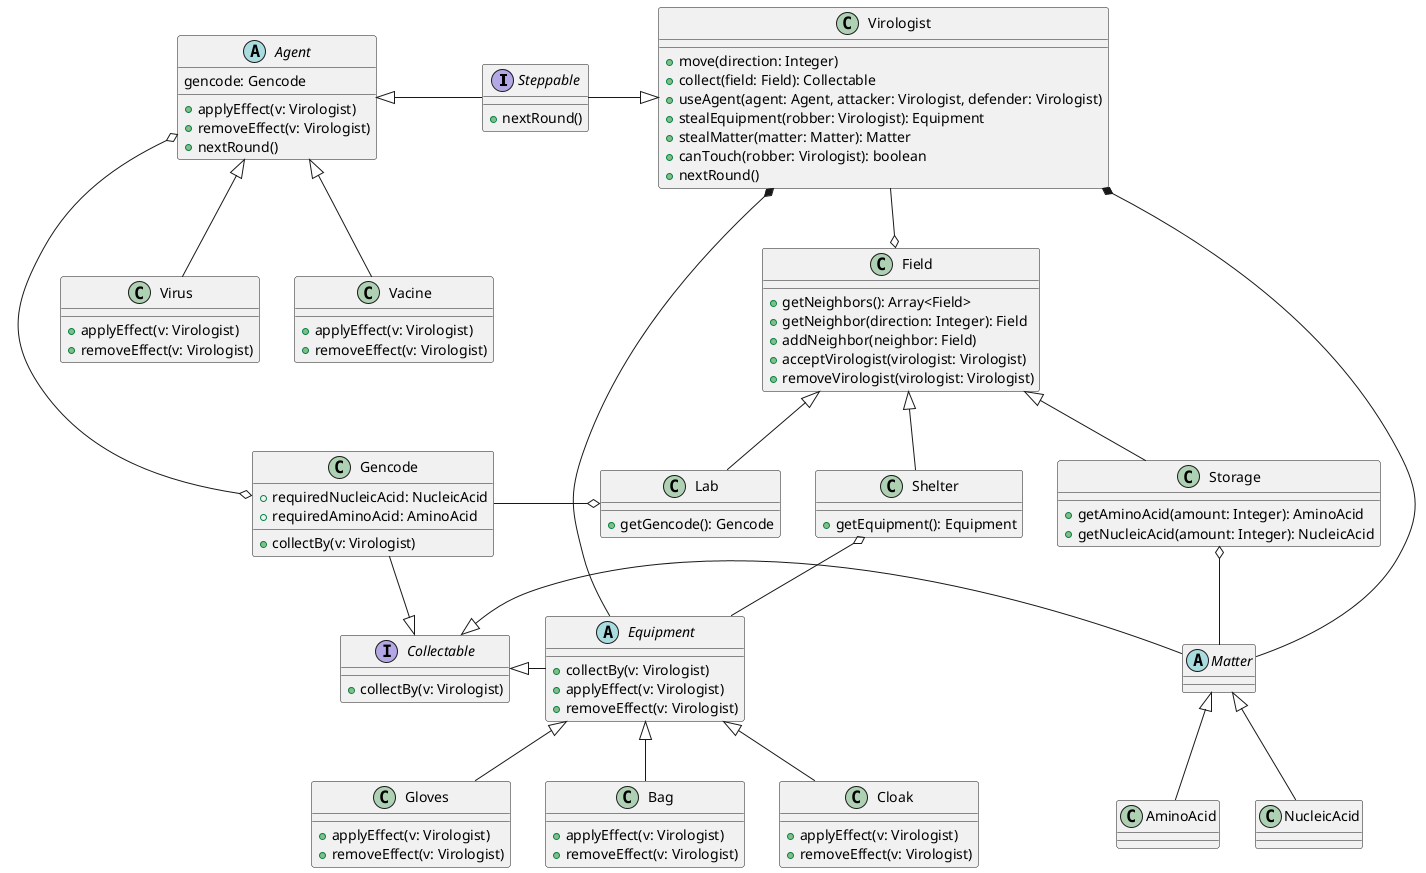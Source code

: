 @startuml

interface Steppable{
    'Invoked at the start of the next Round eg. reduce the Agent's lifetime
    +nextRound()
}

interface Collectable{
    +collectBy(v: Virologist)
}

class Field{
    +getNeighbors(): Array<Field>
    +getNeighbor(direction: Integer): Field
    +addNeighbor(neighbor: Field)
    +acceptVirologist(virologist: Virologist)
    +removeVirologist(virologist: Virologist)
}

class Lab{
    +getGencode(): Gencode
}

class Storage{
    +getAminoAcid(amount: Integer): AminoAcid
    +getNucleicAcid(amount: Integer): NucleicAcid
}

class Shelter{
    '+getEquipmentCount(): Integer
    +getEquipment(): Equipment
}

class Virologist {
    +move(direction: Integer)
    +collect(field: Field): Collectable
    +useAgent(agent: Agent, attacker: Virologist, defender: Virologist)
    +stealEquipment(robber: Virologist): Equipment
    +stealMatter(matter: Matter): Matter
    +canTouch(robber: Virologist): boolean
    +nextRound()
}

abstract class Matter {

}

class AminoAcid
class NucleicAcid

abstract class Equipment {
    +collectBy(v: Virologist)
    +applyEffect(v: Virologist)
    +removeEffect(v: Virologist)
}

class Cloak{
    +applyEffect(v: Virologist)
    +removeEffect(v: Virologist)
}

class Gloves{
    +applyEffect(v: Virologist)
    +removeEffect(v: Virologist)
}

class Bag{
    +applyEffect(v: Virologist)
    +removeEffect(v: Virologist)
}

abstract class Agent{
    gencode: Gencode
    +applyEffect(v: Virologist)
    +removeEffect(v: Virologist)
    +nextRound()
}

class Virus{
    +applyEffect(v: Virologist)
    +removeEffect(v: Virologist)
}

class Vacine{
    +applyEffect(v: Virologist)
    +removeEffect(v: Virologist)
}

'This Gencode is basically the crafting receipt of the Agent
class Gencode {
    +requiredNucleicAcid: NucleicAcid
    +requiredAminoAcid: AminoAcid
    +collectBy(v: Virologist)
}

Field <|-- Lab
Field <|-- Storage
Field <|-- Shelter

Lab o- Gencode
Shelter o-- Equipment
Storage o-- Matter

Virologist --o Field
Virologist *-d- Matter
Virologist *-d- Equipment
Virologist <|-l Steppable

Matter <|-- AminoAcid
Matter <|-- NucleicAcid

Equipment <|-- Cloak
Equipment <|-- Gloves
Equipment <|-- Bag

Agent <|- Steppable
Agent <|-- Virus
Agent <|-- Vacine
Agent o--o Gencode

Collectable <|-l Gencode
Collectable <|- Equipment
Collectable <|- Matter

@enduml
